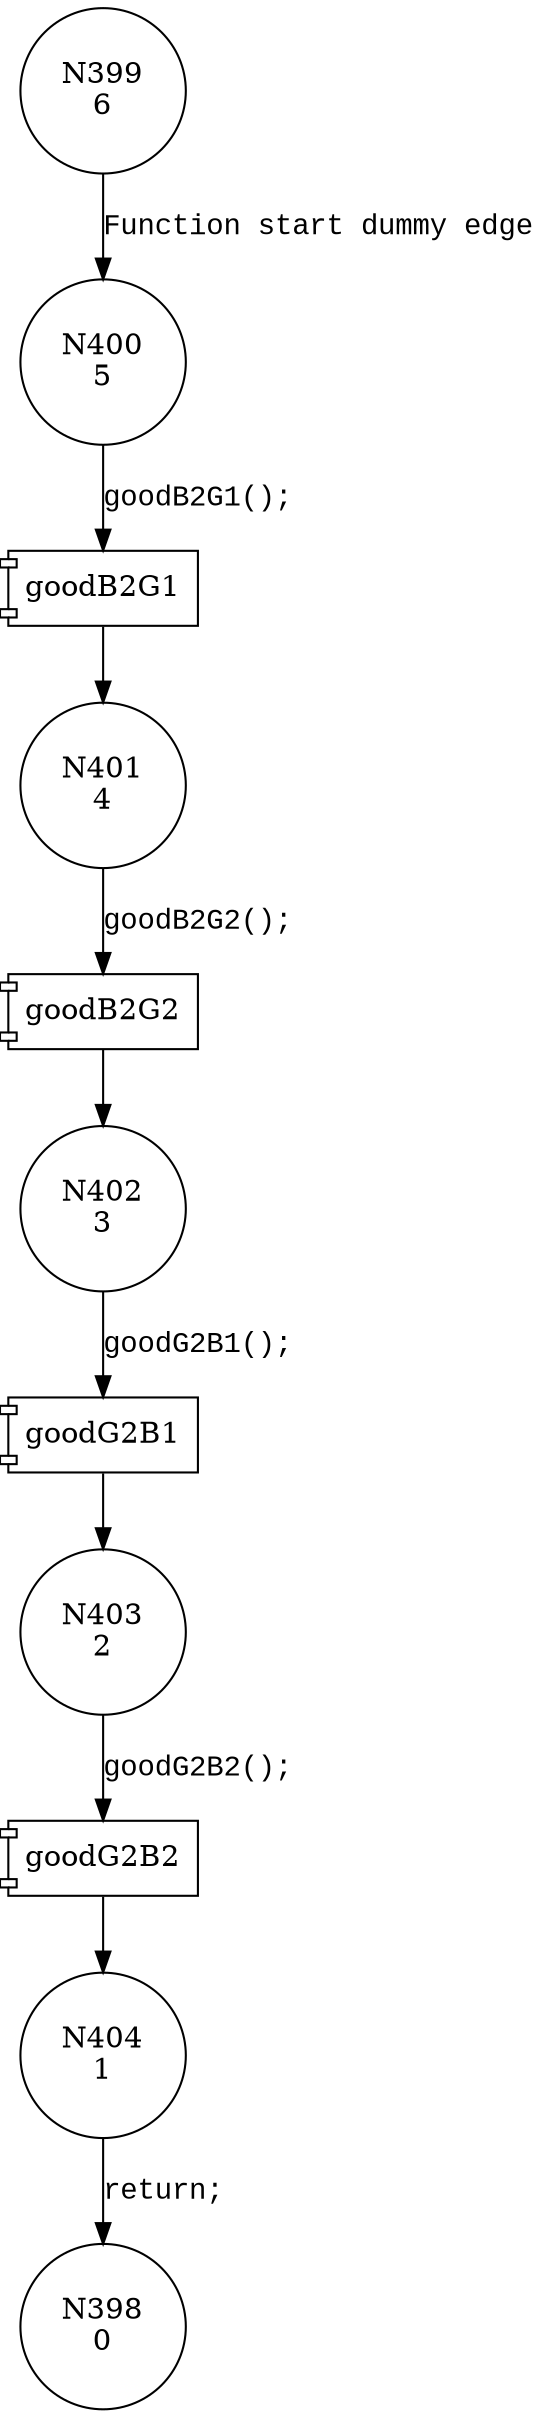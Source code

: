 digraph CWE126_Buffer_Overread__CWE129_large_02_good {
400 [shape="circle" label="N400\n5"]
401 [shape="circle" label="N401\n4"]
402 [shape="circle" label="N402\n3"]
403 [shape="circle" label="N403\n2"]
404 [shape="circle" label="N404\n1"]
399 [shape="circle" label="N399\n6"]
398 [shape="circle" label="N398\n0"]
100021 [shape="component" label="goodB2G1"]
400 -> 100021 [label="goodB2G1();" fontname="Courier New"]
100021 -> 401 [label="" fontname="Courier New"]
100022 [shape="component" label="goodB2G2"]
401 -> 100022 [label="goodB2G2();" fontname="Courier New"]
100022 -> 402 [label="" fontname="Courier New"]
100023 [shape="component" label="goodG2B1"]
402 -> 100023 [label="goodG2B1();" fontname="Courier New"]
100023 -> 403 [label="" fontname="Courier New"]
100024 [shape="component" label="goodG2B2"]
403 -> 100024 [label="goodG2B2();" fontname="Courier New"]
100024 -> 404 [label="" fontname="Courier New"]
399 -> 400 [label="Function start dummy edge" fontname="Courier New"]
404 -> 398 [label="return;" fontname="Courier New"]
}